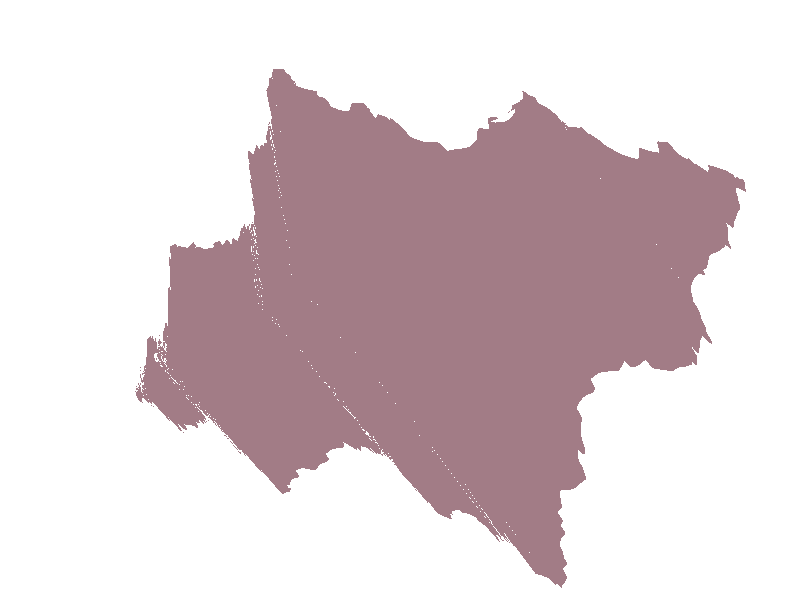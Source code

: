 // This work is licensed under the Creative Commons Attribution 3.0 Unported License.
// To view a copy of this license, visit http://creativecommons.org/licenses/by/3.0/
// or send a letter to Creative Commons, 444 Castro Street, Suite 900, Mountain View,
// California, 94041, USA.

// Persistence Of Vision raytracer version 3.5 sample file.
//
// -w320 -h320
// -w800 -h800 +a0.3
#version 3.7;
global_settings { assumed_gamma 1.0 }

julia_fractal {
        <-.745,0,.113,.05>
        max_iteration 9
        precision 20
        hypercomplex
	texture {  pigment { color rgb <.9,.5,.6>*0.4 }
		   finish { phong .9 phong_size 20 }
	}
        scale<1,2,1>
        rotate <135,-30,0>
}

background { color rgb <1,1,1> }

light_source { <4,3.99,10> color rgb <.9,.95,.9> }
 
//-------------------------------------------------------------------------
// This scene uses a non-standard camera set-up. 
// (See CAMERA in the included documentation for details.) 
// If you are new to POV-Ray, you might want to try a different demo scene.
//-------------------------------------------------------------------------
camera { location <0,3.0,2>
         up       <0,1.4,0>
         right     x*image_width/image_height
	 sky	  <0,0,1>
         angle 50
         look_at  <0,0,0>
}
